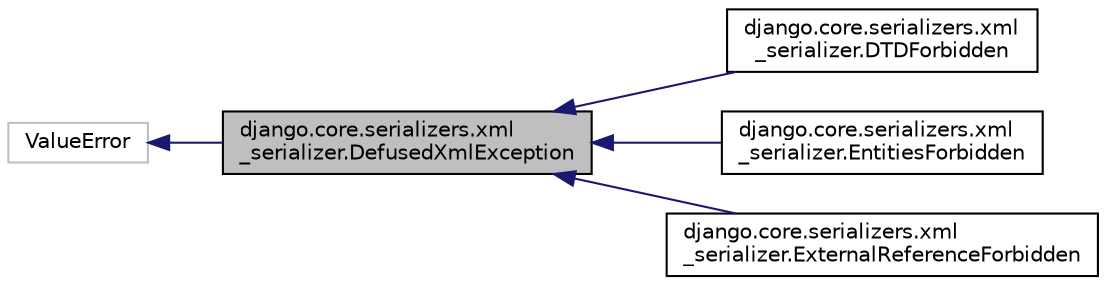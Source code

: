 digraph "django.core.serializers.xml_serializer.DefusedXmlException"
{
 // LATEX_PDF_SIZE
  edge [fontname="Helvetica",fontsize="10",labelfontname="Helvetica",labelfontsize="10"];
  node [fontname="Helvetica",fontsize="10",shape=record];
  rankdir="LR";
  Node1 [label="django.core.serializers.xml\l_serializer.DefusedXmlException",height=0.2,width=0.4,color="black", fillcolor="grey75", style="filled", fontcolor="black",tooltip=" "];
  Node2 -> Node1 [dir="back",color="midnightblue",fontsize="10",style="solid"];
  Node2 [label="ValueError",height=0.2,width=0.4,color="grey75", fillcolor="white", style="filled",tooltip=" "];
  Node1 -> Node3 [dir="back",color="midnightblue",fontsize="10",style="solid"];
  Node3 [label="django.core.serializers.xml\l_serializer.DTDForbidden",height=0.2,width=0.4,color="black", fillcolor="white", style="filled",URL="$classdjango_1_1core_1_1serializers_1_1xml__serializer_1_1_d_t_d_forbidden.html",tooltip=" "];
  Node1 -> Node4 [dir="back",color="midnightblue",fontsize="10",style="solid"];
  Node4 [label="django.core.serializers.xml\l_serializer.EntitiesForbidden",height=0.2,width=0.4,color="black", fillcolor="white", style="filled",URL="$classdjango_1_1core_1_1serializers_1_1xml__serializer_1_1_entities_forbidden.html",tooltip=" "];
  Node1 -> Node5 [dir="back",color="midnightblue",fontsize="10",style="solid"];
  Node5 [label="django.core.serializers.xml\l_serializer.ExternalReferenceForbidden",height=0.2,width=0.4,color="black", fillcolor="white", style="filled",URL="$classdjango_1_1core_1_1serializers_1_1xml__serializer_1_1_external_reference_forbidden.html",tooltip=" "];
}
